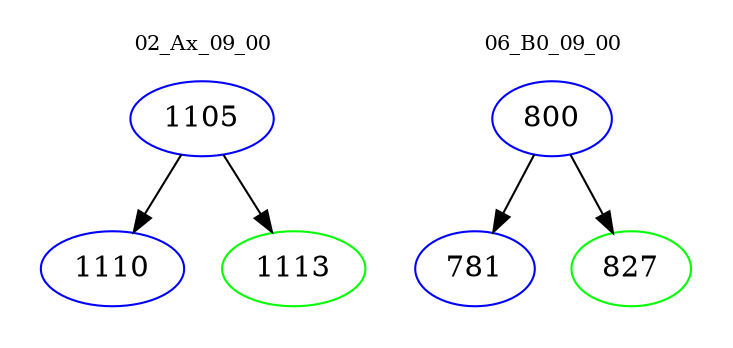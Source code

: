 digraph{
subgraph cluster_0 {
color = white
label = "02_Ax_09_00";
fontsize=10;
T0_1105 [label="1105", color="blue"]
T0_1105 -> T0_1110 [color="black"]
T0_1110 [label="1110", color="blue"]
T0_1105 -> T0_1113 [color="black"]
T0_1113 [label="1113", color="green"]
}
subgraph cluster_1 {
color = white
label = "06_B0_09_00";
fontsize=10;
T1_800 [label="800", color="blue"]
T1_800 -> T1_781 [color="black"]
T1_781 [label="781", color="blue"]
T1_800 -> T1_827 [color="black"]
T1_827 [label="827", color="green"]
}
}
